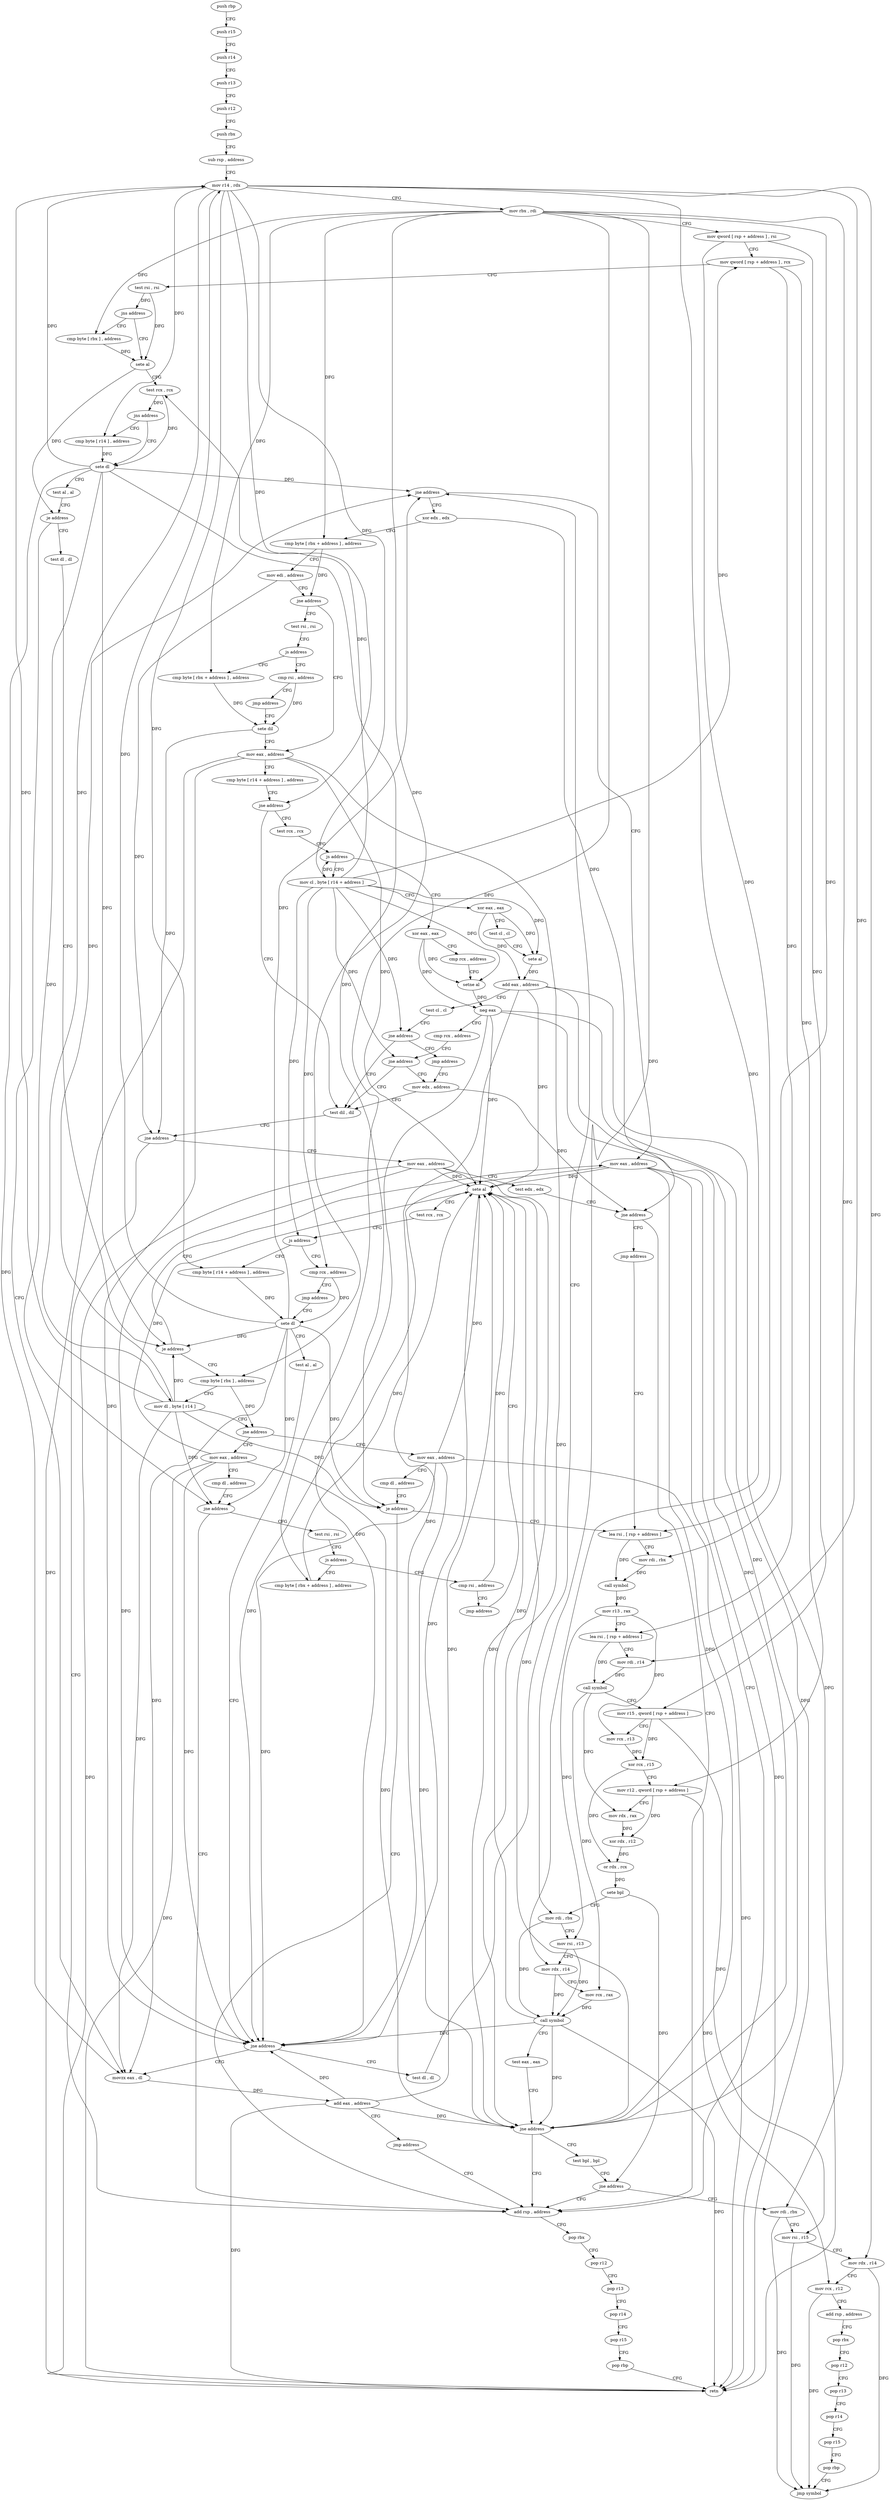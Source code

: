 digraph "func" {
"4237536" [label = "push rbp" ]
"4237537" [label = "push r15" ]
"4237539" [label = "push r14" ]
"4237541" [label = "push r13" ]
"4237543" [label = "push r12" ]
"4237545" [label = "push rbx" ]
"4237546" [label = "sub rsp , address" ]
"4237550" [label = "mov r14 , rdx" ]
"4237553" [label = "mov rbx , rdi" ]
"4237556" [label = "mov qword [ rsp + address ] , rsi" ]
"4237561" [label = "mov qword [ rsp + address ] , rcx" ]
"4237566" [label = "test rsi , rsi" ]
"4237569" [label = "jns address" ]
"4237574" [label = "sete al" ]
"4237571" [label = "cmp byte [ rbx ] , address" ]
"4237577" [label = "test rcx , rcx" ]
"4237580" [label = "jns address" ]
"4237586" [label = "sete dl" ]
"4237582" [label = "cmp byte [ r14 ] , address" ]
"4237589" [label = "test al , al" ]
"4237591" [label = "je address" ]
"4237601" [label = "test dl , dl" ]
"4237593" [label = "movzx eax , dl" ]
"4237603" [label = "je address" ]
"4237625" [label = "cmp byte [ rbx ] , address" ]
"4237605" [label = "mov eax , address" ]
"4237596" [label = "add eax , address" ]
"4237599" [label = "jmp address" ]
"4237610" [label = "add rsp , address" ]
"4237628" [label = "mov dl , byte [ r14 ]" ]
"4237631" [label = "jne address" ]
"4237661" [label = "mov eax , address" ]
"4237633" [label = "mov eax , address" ]
"4237614" [label = "pop rbx" ]
"4237615" [label = "pop r12" ]
"4237617" [label = "pop r13" ]
"4237619" [label = "pop r14" ]
"4237621" [label = "pop r15" ]
"4237623" [label = "pop rbp" ]
"4237624" [label = "retn" ]
"4237666" [label = "cmp dl , address" ]
"4237669" [label = "je address" ]
"4237671" [label = "lea rsi , [ rsp + address ]" ]
"4237638" [label = "cmp dl , address" ]
"4237641" [label = "jne address" ]
"4237643" [label = "test rsi , rsi" ]
"4237676" [label = "mov rdi , rbx" ]
"4237679" [label = "call symbol" ]
"4237684" [label = "mov r13 , rax" ]
"4237687" [label = "lea rsi , [ rsp + address ]" ]
"4237692" [label = "mov rdi , r14" ]
"4237695" [label = "call symbol" ]
"4237700" [label = "mov r15 , qword [ rsp + address ]" ]
"4237705" [label = "mov rcx , r13" ]
"4237708" [label = "xor rcx , r15" ]
"4237711" [label = "mov r12 , qword [ rsp + address ]" ]
"4237716" [label = "mov rdx , rax" ]
"4237719" [label = "xor rdx , r12" ]
"4237722" [label = "or rdx , rcx" ]
"4237725" [label = "sete bpl" ]
"4237729" [label = "mov rdi , rbx" ]
"4237732" [label = "mov rsi , r13" ]
"4237735" [label = "mov rdx , r14" ]
"4237738" [label = "mov rcx , rax" ]
"4237741" [label = "call symbol" ]
"4237746" [label = "test eax , eax" ]
"4237748" [label = "jne address" ]
"4237754" [label = "test bpl , bpl" ]
"4237646" [label = "js address" ]
"4237794" [label = "cmp byte [ rbx + address ] , address" ]
"4237652" [label = "cmp rsi , address" ]
"4237757" [label = "jne address" ]
"4237763" [label = "mov rdi , rbx" ]
"4237798" [label = "sete al" ]
"4237656" [label = "jmp address" ]
"4237766" [label = "mov rsi , r15" ]
"4237769" [label = "mov rdx , r14" ]
"4237772" [label = "mov rcx , r12" ]
"4237775" [label = "add rsp , address" ]
"4237779" [label = "pop rbx" ]
"4237780" [label = "pop r12" ]
"4237782" [label = "pop r13" ]
"4237784" [label = "pop r14" ]
"4237786" [label = "pop r15" ]
"4237788" [label = "pop rbp" ]
"4237789" [label = "jmp symbol" ]
"4237812" [label = "cmp byte [ r14 + address ] , address" ]
"4237817" [label = "sete dl" ]
"4237806" [label = "cmp rcx , address" ]
"4237810" [label = "jmp address" ]
"4237801" [label = "test rcx , rcx" ]
"4237804" [label = "js address" ]
"4237828" [label = "test dl , dl" ]
"4237830" [label = "jne address" ]
"4237836" [label = "xor edx , edx" ]
"4237820" [label = "test al , al" ]
"4237822" [label = "jne address" ]
"4237838" [label = "cmp byte [ rbx + address ] , address" ]
"4237842" [label = "mov edi , address" ]
"4237847" [label = "jne address" ]
"4237868" [label = "mov eax , address" ]
"4237849" [label = "test rsi , rsi" ]
"4237873" [label = "cmp byte [ r14 + address ] , address" ]
"4237878" [label = "jne address" ]
"4237907" [label = "test dil , dil" ]
"4237880" [label = "test rcx , rcx" ]
"4237852" [label = "js address" ]
"4237860" [label = "cmp byte [ rbx + address ] , address" ]
"4237854" [label = "cmp rsi , address" ]
"4237910" [label = "jne address" ]
"4237916" [label = "mov eax , address" ]
"4237883" [label = "js address" ]
"4237934" [label = "mov cl , byte [ r14 + address ]" ]
"4237885" [label = "xor eax , eax" ]
"4237864" [label = "sete dil" ]
"4237858" [label = "jmp address" ]
"4237921" [label = "test edx , edx" ]
"4237923" [label = "jne address" ]
"4237929" [label = "jmp address" ]
"4237938" [label = "xor eax , eax" ]
"4237940" [label = "test cl , cl" ]
"4237942" [label = "sete al" ]
"4237945" [label = "add eax , address" ]
"4237948" [label = "test cl , cl" ]
"4237950" [label = "jne address" ]
"4237952" [label = "jmp address" ]
"4237887" [label = "cmp rcx , address" ]
"4237891" [label = "setne al" ]
"4237894" [label = "neg eax" ]
"4237896" [label = "cmp rcx , address" ]
"4237900" [label = "jne address" ]
"4237902" [label = "mov edx , address" ]
"4237536" -> "4237537" [ label = "CFG" ]
"4237537" -> "4237539" [ label = "CFG" ]
"4237539" -> "4237541" [ label = "CFG" ]
"4237541" -> "4237543" [ label = "CFG" ]
"4237543" -> "4237545" [ label = "CFG" ]
"4237545" -> "4237546" [ label = "CFG" ]
"4237546" -> "4237550" [ label = "CFG" ]
"4237550" -> "4237553" [ label = "CFG" ]
"4237550" -> "4237582" [ label = "DFG" ]
"4237550" -> "4237628" [ label = "DFG" ]
"4237550" -> "4237692" [ label = "DFG" ]
"4237550" -> "4237735" [ label = "DFG" ]
"4237550" -> "4237769" [ label = "DFG" ]
"4237550" -> "4237812" [ label = "DFG" ]
"4237550" -> "4237878" [ label = "DFG" ]
"4237550" -> "4237934" [ label = "DFG" ]
"4237553" -> "4237556" [ label = "CFG" ]
"4237553" -> "4237571" [ label = "DFG" ]
"4237553" -> "4237625" [ label = "DFG" ]
"4237553" -> "4237676" [ label = "DFG" ]
"4237553" -> "4237729" [ label = "DFG" ]
"4237553" -> "4237794" [ label = "DFG" ]
"4237553" -> "4237763" [ label = "DFG" ]
"4237553" -> "4237838" [ label = "DFG" ]
"4237553" -> "4237860" [ label = "DFG" ]
"4237556" -> "4237561" [ label = "CFG" ]
"4237556" -> "4237700" [ label = "DFG" ]
"4237556" -> "4237671" [ label = "DFG" ]
"4237561" -> "4237566" [ label = "CFG" ]
"4237561" -> "4237711" [ label = "DFG" ]
"4237561" -> "4237687" [ label = "DFG" ]
"4237566" -> "4237569" [ label = "DFG" ]
"4237566" -> "4237574" [ label = "DFG" ]
"4237569" -> "4237574" [ label = "CFG" ]
"4237569" -> "4237571" [ label = "CFG" ]
"4237574" -> "4237577" [ label = "CFG" ]
"4237574" -> "4237591" [ label = "DFG" ]
"4237571" -> "4237574" [ label = "DFG" ]
"4237577" -> "4237580" [ label = "DFG" ]
"4237577" -> "4237586" [ label = "DFG" ]
"4237580" -> "4237586" [ label = "CFG" ]
"4237580" -> "4237582" [ label = "CFG" ]
"4237586" -> "4237589" [ label = "CFG" ]
"4237586" -> "4237550" [ label = "DFG" ]
"4237586" -> "4237603" [ label = "DFG" ]
"4237586" -> "4237593" [ label = "DFG" ]
"4237586" -> "4237669" [ label = "DFG" ]
"4237586" -> "4237641" [ label = "DFG" ]
"4237586" -> "4237830" [ label = "DFG" ]
"4237582" -> "4237586" [ label = "DFG" ]
"4237589" -> "4237591" [ label = "CFG" ]
"4237591" -> "4237601" [ label = "CFG" ]
"4237591" -> "4237593" [ label = "CFG" ]
"4237601" -> "4237603" [ label = "CFG" ]
"4237593" -> "4237596" [ label = "DFG" ]
"4237603" -> "4237625" [ label = "CFG" ]
"4237603" -> "4237605" [ label = "CFG" ]
"4237625" -> "4237628" [ label = "CFG" ]
"4237625" -> "4237631" [ label = "DFG" ]
"4237605" -> "4237610" [ label = "CFG" ]
"4237605" -> "4237624" [ label = "DFG" ]
"4237605" -> "4237748" [ label = "DFG" ]
"4237605" -> "4237798" [ label = "DFG" ]
"4237605" -> "4237822" [ label = "DFG" ]
"4237596" -> "4237599" [ label = "CFG" ]
"4237596" -> "4237624" [ label = "DFG" ]
"4237596" -> "4237748" [ label = "DFG" ]
"4237596" -> "4237798" [ label = "DFG" ]
"4237596" -> "4237822" [ label = "DFG" ]
"4237599" -> "4237610" [ label = "CFG" ]
"4237610" -> "4237614" [ label = "CFG" ]
"4237628" -> "4237631" [ label = "CFG" ]
"4237628" -> "4237550" [ label = "DFG" ]
"4237628" -> "4237603" [ label = "DFG" ]
"4237628" -> "4237593" [ label = "DFG" ]
"4237628" -> "4237669" [ label = "DFG" ]
"4237628" -> "4237641" [ label = "DFG" ]
"4237628" -> "4237830" [ label = "DFG" ]
"4237631" -> "4237661" [ label = "CFG" ]
"4237631" -> "4237633" [ label = "CFG" ]
"4237661" -> "4237666" [ label = "CFG" ]
"4237661" -> "4237624" [ label = "DFG" ]
"4237661" -> "4237748" [ label = "DFG" ]
"4237661" -> "4237798" [ label = "DFG" ]
"4237661" -> "4237822" [ label = "DFG" ]
"4237633" -> "4237638" [ label = "CFG" ]
"4237633" -> "4237624" [ label = "DFG" ]
"4237633" -> "4237748" [ label = "DFG" ]
"4237633" -> "4237798" [ label = "DFG" ]
"4237633" -> "4237822" [ label = "DFG" ]
"4237614" -> "4237615" [ label = "CFG" ]
"4237615" -> "4237617" [ label = "CFG" ]
"4237617" -> "4237619" [ label = "CFG" ]
"4237619" -> "4237621" [ label = "CFG" ]
"4237621" -> "4237623" [ label = "CFG" ]
"4237623" -> "4237624" [ label = "CFG" ]
"4237666" -> "4237669" [ label = "CFG" ]
"4237669" -> "4237610" [ label = "CFG" ]
"4237669" -> "4237671" [ label = "CFG" ]
"4237671" -> "4237676" [ label = "CFG" ]
"4237671" -> "4237679" [ label = "DFG" ]
"4237638" -> "4237641" [ label = "CFG" ]
"4237641" -> "4237610" [ label = "CFG" ]
"4237641" -> "4237643" [ label = "CFG" ]
"4237643" -> "4237646" [ label = "CFG" ]
"4237676" -> "4237679" [ label = "DFG" ]
"4237679" -> "4237684" [ label = "DFG" ]
"4237684" -> "4237687" [ label = "CFG" ]
"4237684" -> "4237705" [ label = "DFG" ]
"4237684" -> "4237732" [ label = "DFG" ]
"4237687" -> "4237692" [ label = "CFG" ]
"4237687" -> "4237695" [ label = "DFG" ]
"4237692" -> "4237695" [ label = "DFG" ]
"4237695" -> "4237700" [ label = "CFG" ]
"4237695" -> "4237716" [ label = "DFG" ]
"4237695" -> "4237738" [ label = "DFG" ]
"4237700" -> "4237705" [ label = "CFG" ]
"4237700" -> "4237708" [ label = "DFG" ]
"4237700" -> "4237766" [ label = "DFG" ]
"4237705" -> "4237708" [ label = "DFG" ]
"4237708" -> "4237711" [ label = "CFG" ]
"4237708" -> "4237722" [ label = "DFG" ]
"4237711" -> "4237716" [ label = "CFG" ]
"4237711" -> "4237719" [ label = "DFG" ]
"4237711" -> "4237772" [ label = "DFG" ]
"4237716" -> "4237719" [ label = "DFG" ]
"4237719" -> "4237722" [ label = "DFG" ]
"4237722" -> "4237725" [ label = "DFG" ]
"4237725" -> "4237729" [ label = "CFG" ]
"4237725" -> "4237757" [ label = "DFG" ]
"4237729" -> "4237732" [ label = "CFG" ]
"4237729" -> "4237741" [ label = "DFG" ]
"4237732" -> "4237735" [ label = "CFG" ]
"4237732" -> "4237741" [ label = "DFG" ]
"4237735" -> "4237738" [ label = "CFG" ]
"4237735" -> "4237741" [ label = "DFG" ]
"4237738" -> "4237741" [ label = "DFG" ]
"4237741" -> "4237746" [ label = "CFG" ]
"4237741" -> "4237624" [ label = "DFG" ]
"4237741" -> "4237748" [ label = "DFG" ]
"4237741" -> "4237798" [ label = "DFG" ]
"4237741" -> "4237822" [ label = "DFG" ]
"4237746" -> "4237748" [ label = "CFG" ]
"4237748" -> "4237610" [ label = "CFG" ]
"4237748" -> "4237754" [ label = "CFG" ]
"4237754" -> "4237757" [ label = "CFG" ]
"4237646" -> "4237794" [ label = "CFG" ]
"4237646" -> "4237652" [ label = "CFG" ]
"4237794" -> "4237798" [ label = "DFG" ]
"4237652" -> "4237656" [ label = "CFG" ]
"4237652" -> "4237798" [ label = "DFG" ]
"4237757" -> "4237610" [ label = "CFG" ]
"4237757" -> "4237763" [ label = "CFG" ]
"4237763" -> "4237766" [ label = "CFG" ]
"4237763" -> "4237789" [ label = "DFG" ]
"4237798" -> "4237801" [ label = "CFG" ]
"4237798" -> "4237748" [ label = "DFG" ]
"4237798" -> "4237822" [ label = "DFG" ]
"4237656" -> "4237798" [ label = "CFG" ]
"4237766" -> "4237769" [ label = "CFG" ]
"4237766" -> "4237789" [ label = "DFG" ]
"4237769" -> "4237772" [ label = "CFG" ]
"4237769" -> "4237789" [ label = "DFG" ]
"4237772" -> "4237775" [ label = "CFG" ]
"4237772" -> "4237789" [ label = "DFG" ]
"4237775" -> "4237779" [ label = "CFG" ]
"4237779" -> "4237780" [ label = "CFG" ]
"4237780" -> "4237782" [ label = "CFG" ]
"4237782" -> "4237784" [ label = "CFG" ]
"4237784" -> "4237786" [ label = "CFG" ]
"4237786" -> "4237788" [ label = "CFG" ]
"4237788" -> "4237789" [ label = "CFG" ]
"4237812" -> "4237817" [ label = "DFG" ]
"4237817" -> "4237820" [ label = "CFG" ]
"4237817" -> "4237550" [ label = "DFG" ]
"4237817" -> "4237603" [ label = "DFG" ]
"4237817" -> "4237593" [ label = "DFG" ]
"4237817" -> "4237669" [ label = "DFG" ]
"4237817" -> "4237641" [ label = "DFG" ]
"4237817" -> "4237830" [ label = "DFG" ]
"4237806" -> "4237810" [ label = "CFG" ]
"4237806" -> "4237817" [ label = "DFG" ]
"4237810" -> "4237817" [ label = "CFG" ]
"4237801" -> "4237804" [ label = "CFG" ]
"4237804" -> "4237812" [ label = "CFG" ]
"4237804" -> "4237806" [ label = "CFG" ]
"4237828" -> "4237830" [ label = "CFG" ]
"4237830" -> "4237605" [ label = "CFG" ]
"4237830" -> "4237836" [ label = "CFG" ]
"4237836" -> "4237838" [ label = "CFG" ]
"4237836" -> "4237923" [ label = "DFG" ]
"4237820" -> "4237822" [ label = "CFG" ]
"4237822" -> "4237593" [ label = "CFG" ]
"4237822" -> "4237828" [ label = "CFG" ]
"4237838" -> "4237842" [ label = "CFG" ]
"4237838" -> "4237847" [ label = "DFG" ]
"4237842" -> "4237847" [ label = "CFG" ]
"4237842" -> "4237910" [ label = "DFG" ]
"4237847" -> "4237868" [ label = "CFG" ]
"4237847" -> "4237849" [ label = "CFG" ]
"4237868" -> "4237873" [ label = "CFG" ]
"4237868" -> "4237748" [ label = "DFG" ]
"4237868" -> "4237822" [ label = "DFG" ]
"4237868" -> "4237624" [ label = "DFG" ]
"4237868" -> "4237798" [ label = "DFG" ]
"4237849" -> "4237852" [ label = "CFG" ]
"4237873" -> "4237878" [ label = "CFG" ]
"4237878" -> "4237907" [ label = "CFG" ]
"4237878" -> "4237880" [ label = "CFG" ]
"4237907" -> "4237910" [ label = "CFG" ]
"4237880" -> "4237883" [ label = "CFG" ]
"4237852" -> "4237860" [ label = "CFG" ]
"4237852" -> "4237854" [ label = "CFG" ]
"4237860" -> "4237864" [ label = "DFG" ]
"4237854" -> "4237858" [ label = "CFG" ]
"4237854" -> "4237864" [ label = "DFG" ]
"4237910" -> "4237610" [ label = "CFG" ]
"4237910" -> "4237916" [ label = "CFG" ]
"4237916" -> "4237921" [ label = "CFG" ]
"4237916" -> "4237748" [ label = "DFG" ]
"4237916" -> "4237822" [ label = "DFG" ]
"4237916" -> "4237624" [ label = "DFG" ]
"4237916" -> "4237798" [ label = "DFG" ]
"4237883" -> "4237934" [ label = "CFG" ]
"4237883" -> "4237885" [ label = "CFG" ]
"4237934" -> "4237938" [ label = "CFG" ]
"4237934" -> "4237561" [ label = "DFG" ]
"4237934" -> "4237577" [ label = "DFG" ]
"4237934" -> "4237804" [ label = "DFG" ]
"4237934" -> "4237806" [ label = "DFG" ]
"4237934" -> "4237883" [ label = "DFG" ]
"4237934" -> "4237942" [ label = "DFG" ]
"4237934" -> "4237950" [ label = "DFG" ]
"4237934" -> "4237891" [ label = "DFG" ]
"4237934" -> "4237900" [ label = "DFG" ]
"4237885" -> "4237887" [ label = "CFG" ]
"4237885" -> "4237891" [ label = "DFG" ]
"4237885" -> "4237894" [ label = "DFG" ]
"4237864" -> "4237868" [ label = "CFG" ]
"4237864" -> "4237910" [ label = "DFG" ]
"4237858" -> "4237864" [ label = "CFG" ]
"4237921" -> "4237923" [ label = "CFG" ]
"4237923" -> "4237610" [ label = "CFG" ]
"4237923" -> "4237929" [ label = "CFG" ]
"4237929" -> "4237671" [ label = "CFG" ]
"4237938" -> "4237940" [ label = "CFG" ]
"4237938" -> "4237942" [ label = "DFG" ]
"4237938" -> "4237945" [ label = "DFG" ]
"4237940" -> "4237942" [ label = "CFG" ]
"4237942" -> "4237945" [ label = "DFG" ]
"4237945" -> "4237948" [ label = "CFG" ]
"4237945" -> "4237748" [ label = "DFG" ]
"4237945" -> "4237822" [ label = "DFG" ]
"4237945" -> "4237624" [ label = "DFG" ]
"4237945" -> "4237798" [ label = "DFG" ]
"4237948" -> "4237950" [ label = "CFG" ]
"4237950" -> "4237907" [ label = "CFG" ]
"4237950" -> "4237952" [ label = "CFG" ]
"4237952" -> "4237902" [ label = "CFG" ]
"4237887" -> "4237891" [ label = "CFG" ]
"4237891" -> "4237894" [ label = "DFG" ]
"4237894" -> "4237896" [ label = "CFG" ]
"4237894" -> "4237748" [ label = "DFG" ]
"4237894" -> "4237822" [ label = "DFG" ]
"4237894" -> "4237624" [ label = "DFG" ]
"4237894" -> "4237798" [ label = "DFG" ]
"4237896" -> "4237900" [ label = "CFG" ]
"4237900" -> "4237907" [ label = "CFG" ]
"4237900" -> "4237902" [ label = "CFG" ]
"4237902" -> "4237907" [ label = "CFG" ]
"4237902" -> "4237923" [ label = "DFG" ]
}
